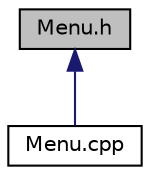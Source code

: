 digraph "Menu.h"
{
 // LATEX_PDF_SIZE
  edge [fontname="Helvetica",fontsize="10",labelfontname="Helvetica",labelfontsize="10"];
  node [fontname="Helvetica",fontsize="10",shape=record];
  Node1 [label="Menu.h",height=0.2,width=0.4,color="black", fillcolor="grey75", style="filled", fontcolor="black",tooltip="Contains the declaration of the Menu class."];
  Node1 -> Node2 [dir="back",color="midnightblue",fontsize="10",style="solid",fontname="Helvetica"];
  Node2 [label="Menu.cpp",height=0.2,width=0.4,color="black", fillcolor="white", style="filled",URL="$Menu_8cpp.html",tooltip="Contains the declaration of the Menu class functions."];
}
